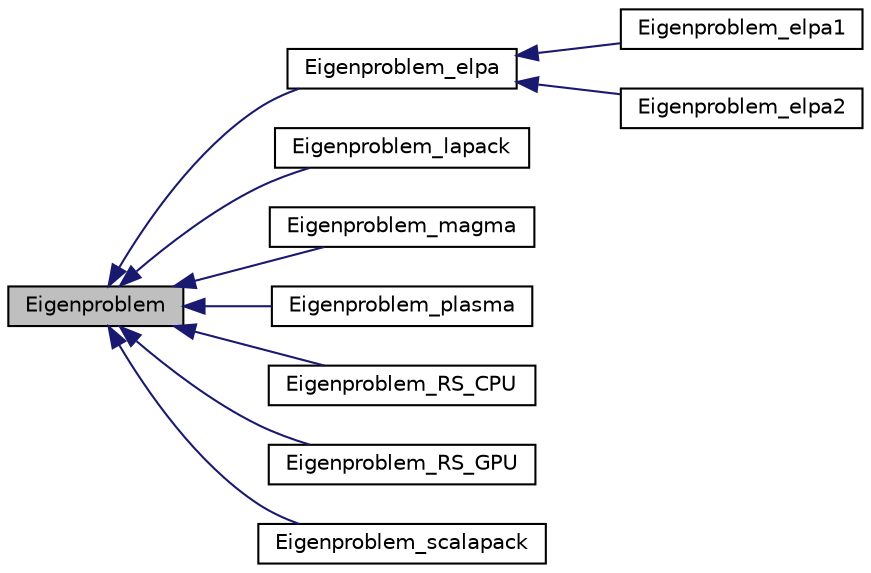 digraph "Eigenproblem"
{
 // INTERACTIVE_SVG=YES
  edge [fontname="Helvetica",fontsize="10",labelfontname="Helvetica",labelfontsize="10"];
  node [fontname="Helvetica",fontsize="10",shape=record];
  rankdir="LR";
  Node1 [label="Eigenproblem",height=0.2,width=0.4,color="black", fillcolor="grey75", style="filled", fontcolor="black"];
  Node1 -> Node2 [dir="back",color="midnightblue",fontsize="10",style="solid",fontname="Helvetica"];
  Node2 [label="Eigenproblem_elpa",height=0.2,width=0.4,color="black", fillcolor="white", style="filled",URL="$class_eigenproblem__elpa.html"];
  Node2 -> Node3 [dir="back",color="midnightblue",fontsize="10",style="solid",fontname="Helvetica"];
  Node3 [label="Eigenproblem_elpa1",height=0.2,width=0.4,color="black", fillcolor="white", style="filled",URL="$class_eigenproblem__elpa1.html"];
  Node2 -> Node4 [dir="back",color="midnightblue",fontsize="10",style="solid",fontname="Helvetica"];
  Node4 [label="Eigenproblem_elpa2",height=0.2,width=0.4,color="black", fillcolor="white", style="filled",URL="$class_eigenproblem__elpa2.html"];
  Node1 -> Node5 [dir="back",color="midnightblue",fontsize="10",style="solid",fontname="Helvetica"];
  Node5 [label="Eigenproblem_lapack",height=0.2,width=0.4,color="black", fillcolor="white", style="filled",URL="$class_eigenproblem__lapack.html",tooltip="Interface for LAPACK eigen-value solvers. "];
  Node1 -> Node6 [dir="back",color="midnightblue",fontsize="10",style="solid",fontname="Helvetica"];
  Node6 [label="Eigenproblem_magma",height=0.2,width=0.4,color="black", fillcolor="white", style="filled",URL="$class_eigenproblem__magma.html",tooltip="Interface for MAGMA eigen-value solvers. "];
  Node1 -> Node7 [dir="back",color="midnightblue",fontsize="10",style="solid",fontname="Helvetica"];
  Node7 [label="Eigenproblem_plasma",height=0.2,width=0.4,color="black", fillcolor="white", style="filled",URL="$class_eigenproblem__plasma.html",tooltip="Interface for PLASMA eigen-value solvers. "];
  Node1 -> Node8 [dir="back",color="midnightblue",fontsize="10",style="solid",fontname="Helvetica"];
  Node8 [label="Eigenproblem_RS_CPU",height=0.2,width=0.4,color="black", fillcolor="white", style="filled",URL="$class_eigenproblem___r_s___c_p_u.html"];
  Node1 -> Node9 [dir="back",color="midnightblue",fontsize="10",style="solid",fontname="Helvetica"];
  Node9 [label="Eigenproblem_RS_GPU",height=0.2,width=0.4,color="black", fillcolor="white", style="filled",URL="$class_eigenproblem___r_s___g_p_u.html"];
  Node1 -> Node10 [dir="back",color="midnightblue",fontsize="10",style="solid",fontname="Helvetica"];
  Node10 [label="Eigenproblem_scalapack",height=0.2,width=0.4,color="black", fillcolor="white", style="filled",URL="$class_eigenproblem__scalapack.html",tooltip="Interface for ScaLAPACK eigen-value solvers. "];
}

